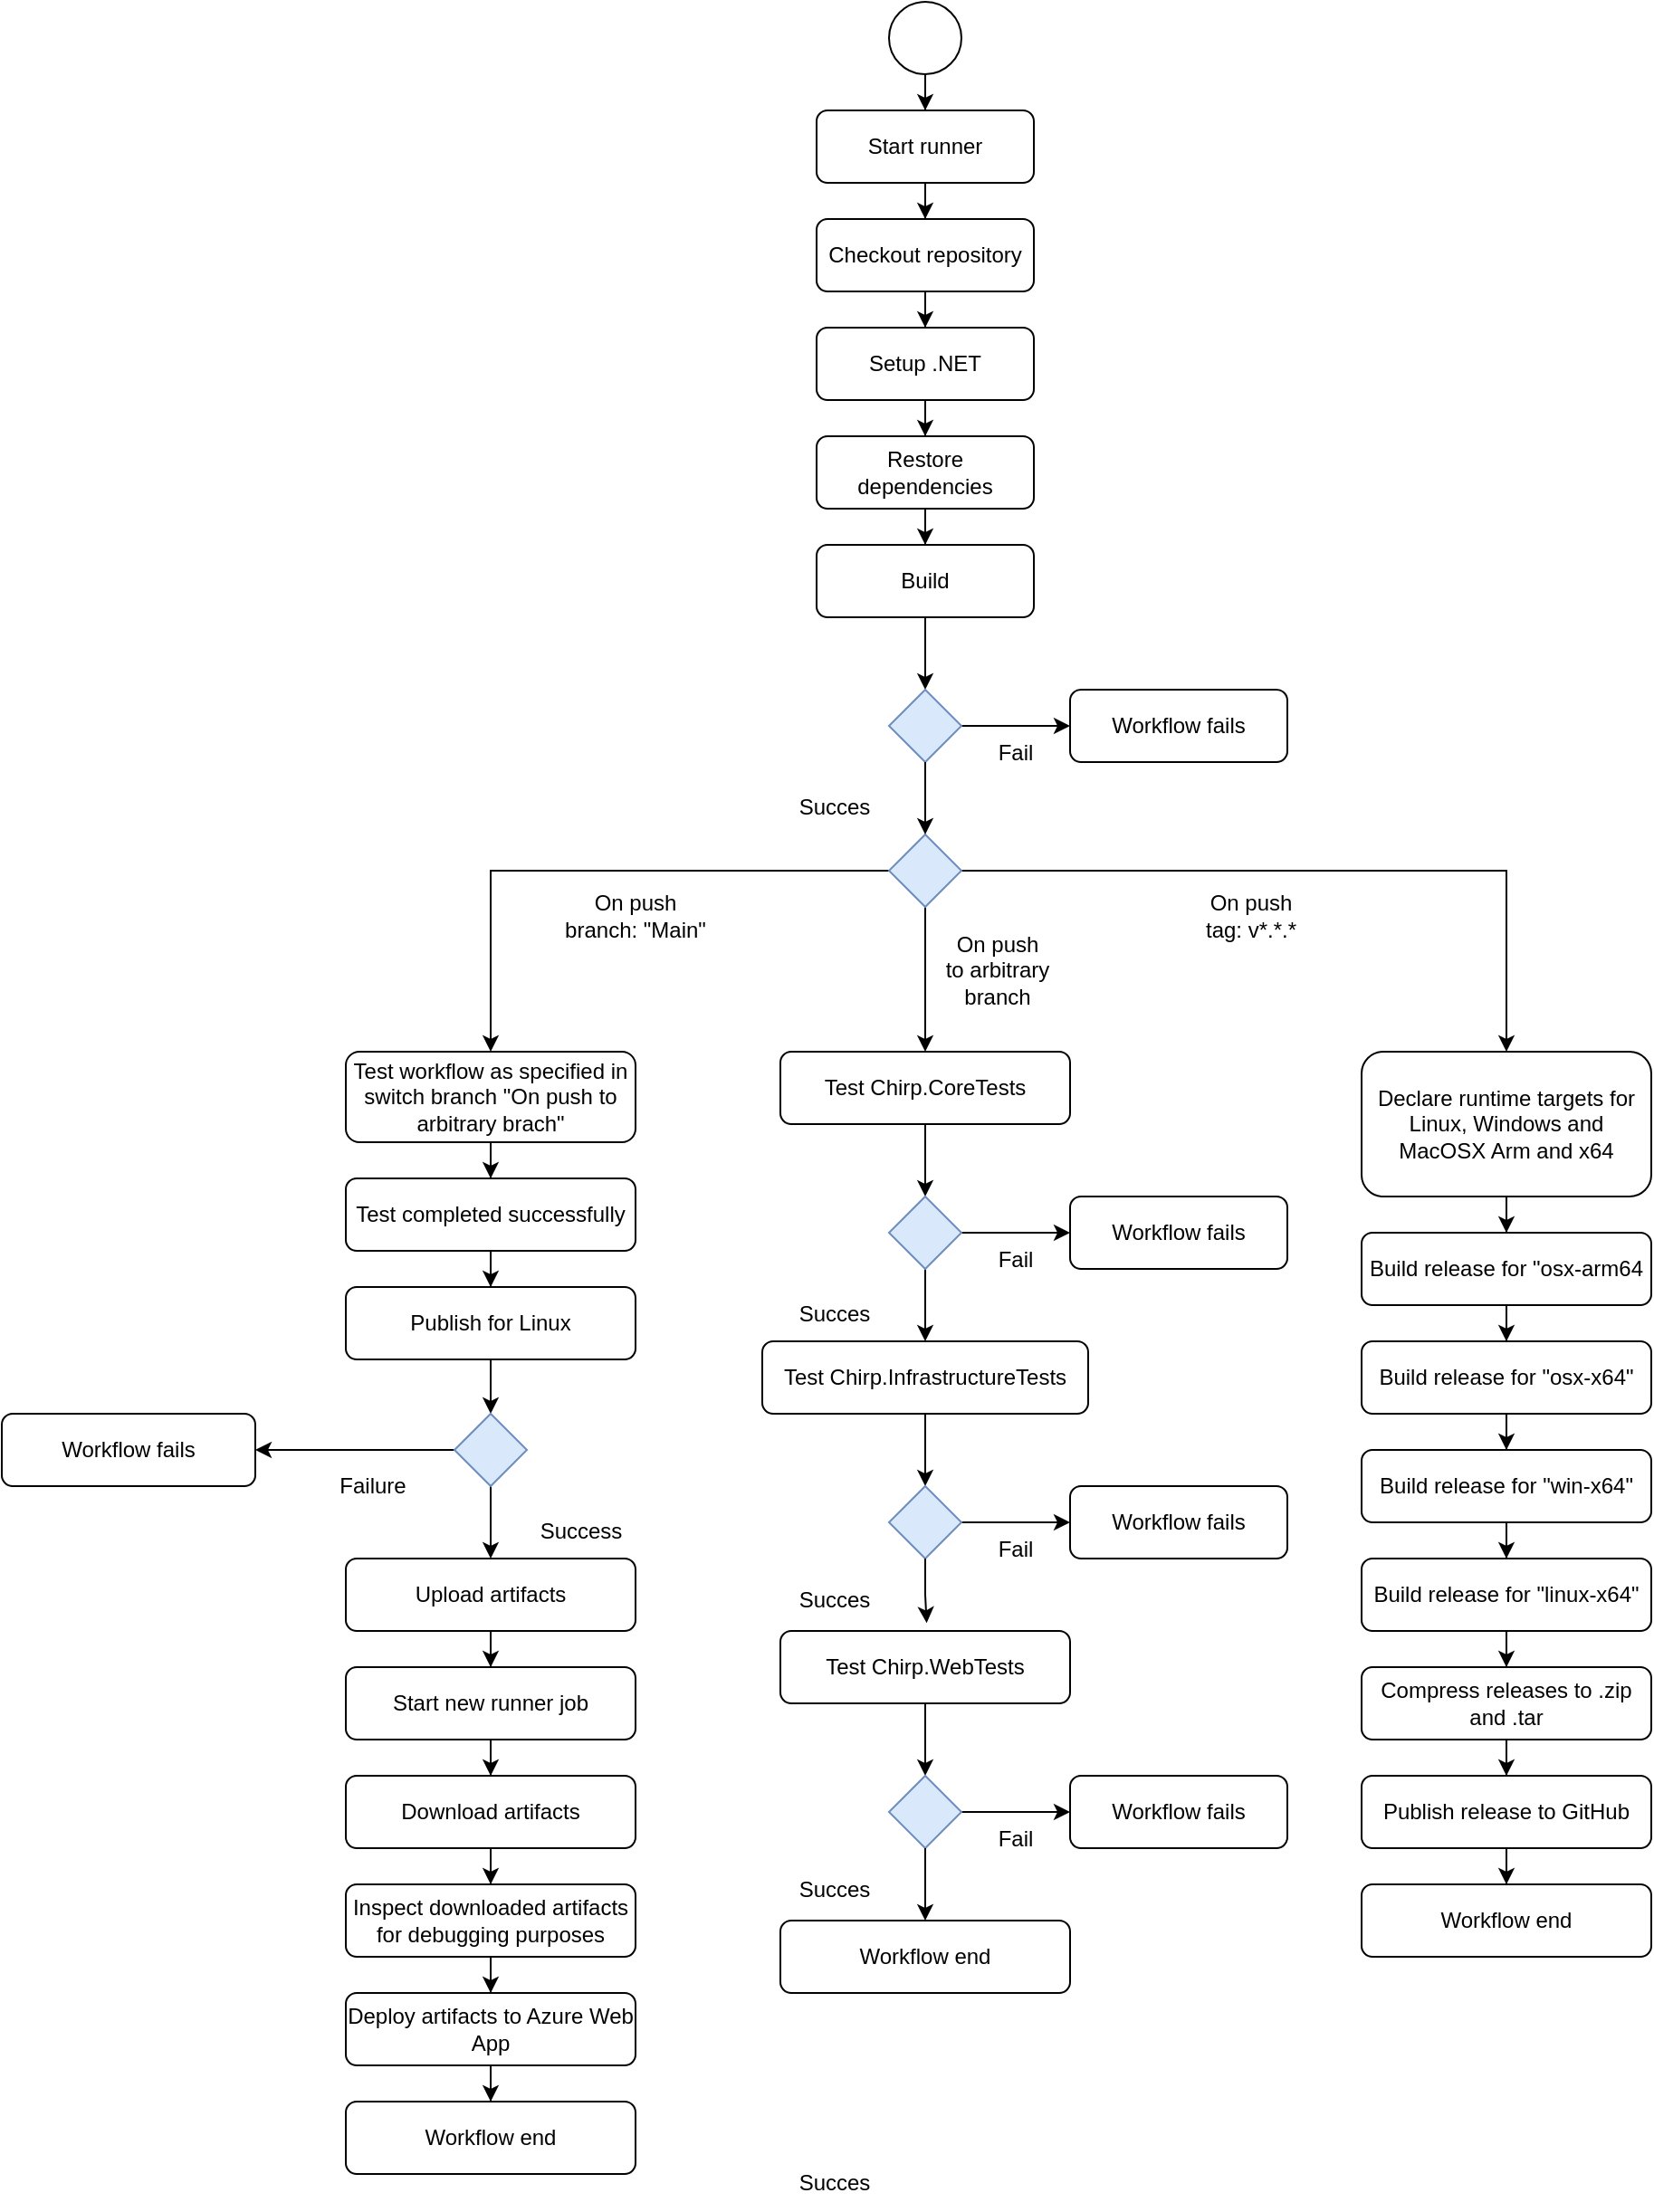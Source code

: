 <mxfile version="22.1.11" type="github">
  <diagram id="C5RBs43oDa-KdzZeNtuy" name="Page-1">
    <mxGraphModel dx="2726" dy="1657" grid="1" gridSize="10" guides="1" tooltips="1" connect="1" arrows="1" fold="1" page="1" pageScale="1" pageWidth="827" pageHeight="1169" math="0" shadow="0">
      <root>
        <mxCell id="WIyWlLk6GJQsqaUBKTNV-0" />
        <mxCell id="WIyWlLk6GJQsqaUBKTNV-1" parent="WIyWlLk6GJQsqaUBKTNV-0" />
        <mxCell id="6M2s1T-CdseFFnocJwDW-27" style="edgeStyle=orthogonalEdgeStyle;rounded=0;orthogonalLoop=1;jettySize=auto;html=1;entryX=0.5;entryY=0;entryDx=0;entryDy=0;" parent="WIyWlLk6GJQsqaUBKTNV-1" source="WIyWlLk6GJQsqaUBKTNV-7" target="6M2s1T-CdseFFnocJwDW-26" edge="1">
          <mxGeometry relative="1" as="geometry">
            <mxPoint x="840" y="230" as="targetPoint" />
          </mxGeometry>
        </mxCell>
        <mxCell id="WIyWlLk6GJQsqaUBKTNV-7" value="Start runner" style="rounded=1;whiteSpace=wrap;html=1;fontSize=12;glass=0;strokeWidth=1;shadow=0;flipV=0;" parent="WIyWlLk6GJQsqaUBKTNV-1" vertex="1">
          <mxGeometry x="780" y="80" width="120" height="40" as="geometry" />
        </mxCell>
        <mxCell id="6M2s1T-CdseFFnocJwDW-54" style="edgeStyle=orthogonalEdgeStyle;rounded=0;orthogonalLoop=1;jettySize=auto;html=1;entryX=0.5;entryY=0;entryDx=0;entryDy=0;" parent="WIyWlLk6GJQsqaUBKTNV-1" source="6M2s1T-CdseFFnocJwDW-0" target="WIyWlLk6GJQsqaUBKTNV-7" edge="1">
          <mxGeometry relative="1" as="geometry" />
        </mxCell>
        <mxCell id="6M2s1T-CdseFFnocJwDW-0" value="" style="ellipse;whiteSpace=wrap;html=1;aspect=fixed;flipV=0;" parent="WIyWlLk6GJQsqaUBKTNV-1" vertex="1">
          <mxGeometry x="820" y="20" width="40" height="40" as="geometry" />
        </mxCell>
        <mxCell id="ra6Grcy_qcLyO9I2bJTa-4" style="edgeStyle=orthogonalEdgeStyle;rounded=0;orthogonalLoop=1;jettySize=auto;html=1;entryX=0.5;entryY=0;entryDx=0;entryDy=0;" edge="1" parent="WIyWlLk6GJQsqaUBKTNV-1" source="6M2s1T-CdseFFnocJwDW-14" target="6M2s1T-CdseFFnocJwDW-34">
          <mxGeometry relative="1" as="geometry" />
        </mxCell>
        <mxCell id="ra6Grcy_qcLyO9I2bJTa-17" style="edgeStyle=orthogonalEdgeStyle;rounded=0;orthogonalLoop=1;jettySize=auto;html=1;" edge="1" parent="WIyWlLk6GJQsqaUBKTNV-1" source="6M2s1T-CdseFFnocJwDW-14" target="6M2s1T-CdseFFnocJwDW-69">
          <mxGeometry relative="1" as="geometry" />
        </mxCell>
        <mxCell id="ra6Grcy_qcLyO9I2bJTa-18" style="edgeStyle=orthogonalEdgeStyle;rounded=0;orthogonalLoop=1;jettySize=auto;html=1;entryX=0.5;entryY=0;entryDx=0;entryDy=0;" edge="1" parent="WIyWlLk6GJQsqaUBKTNV-1" source="6M2s1T-CdseFFnocJwDW-14" target="6M2s1T-CdseFFnocJwDW-108">
          <mxGeometry relative="1" as="geometry" />
        </mxCell>
        <mxCell id="6M2s1T-CdseFFnocJwDW-14" value="" style="rhombus;whiteSpace=wrap;html=1;fillColor=#dae8fc;strokeColor=#6c8ebf;flipV=0;" parent="WIyWlLk6GJQsqaUBKTNV-1" vertex="1">
          <mxGeometry x="820" y="480" width="40" height="40" as="geometry" />
        </mxCell>
        <mxCell id="6M2s1T-CdseFFnocJwDW-18" value="On push branch: &quot;Main&quot;" style="text;html=1;strokeColor=none;fillColor=none;align=center;verticalAlign=middle;whiteSpace=wrap;rounded=0;flipV=0;" parent="WIyWlLk6GJQsqaUBKTNV-1" vertex="1">
          <mxGeometry x="640" y="510" width="80" height="30" as="geometry" />
        </mxCell>
        <mxCell id="6M2s1T-CdseFFnocJwDW-21" value="On push to arbitrary branch" style="text;html=1;strokeColor=none;fillColor=none;align=center;verticalAlign=middle;whiteSpace=wrap;rounded=0;flipV=0;" parent="WIyWlLk6GJQsqaUBKTNV-1" vertex="1">
          <mxGeometry x="850" y="530" width="60" height="50" as="geometry" />
        </mxCell>
        <mxCell id="6M2s1T-CdseFFnocJwDW-19" value="On push tag: v*.*.*" style="text;html=1;strokeColor=none;fillColor=none;align=center;verticalAlign=middle;whiteSpace=wrap;rounded=0;flipV=0;" parent="WIyWlLk6GJQsqaUBKTNV-1" vertex="1">
          <mxGeometry x="990" y="510" width="60" height="30" as="geometry" />
        </mxCell>
        <mxCell id="6M2s1T-CdseFFnocJwDW-29" style="edgeStyle=orthogonalEdgeStyle;rounded=0;orthogonalLoop=1;jettySize=auto;html=1;entryX=0.5;entryY=0;entryDx=0;entryDy=0;" parent="WIyWlLk6GJQsqaUBKTNV-1" source="6M2s1T-CdseFFnocJwDW-26" target="6M2s1T-CdseFFnocJwDW-28" edge="1">
          <mxGeometry relative="1" as="geometry" />
        </mxCell>
        <mxCell id="6M2s1T-CdseFFnocJwDW-26" value="Checkout repository" style="rounded=1;whiteSpace=wrap;html=1;fontSize=12;glass=0;strokeWidth=1;shadow=0;flipV=0;" parent="WIyWlLk6GJQsqaUBKTNV-1" vertex="1">
          <mxGeometry x="780" y="140" width="120" height="40" as="geometry" />
        </mxCell>
        <mxCell id="6M2s1T-CdseFFnocJwDW-31" style="edgeStyle=orthogonalEdgeStyle;rounded=0;orthogonalLoop=1;jettySize=auto;html=1;entryX=0.5;entryY=0;entryDx=0;entryDy=0;" parent="WIyWlLk6GJQsqaUBKTNV-1" source="6M2s1T-CdseFFnocJwDW-28" target="6M2s1T-CdseFFnocJwDW-30" edge="1">
          <mxGeometry relative="1" as="geometry" />
        </mxCell>
        <mxCell id="6M2s1T-CdseFFnocJwDW-28" value="Setup .NET" style="rounded=1;whiteSpace=wrap;html=1;fontSize=12;glass=0;strokeWidth=1;shadow=0;flipV=0;" parent="WIyWlLk6GJQsqaUBKTNV-1" vertex="1">
          <mxGeometry x="780" y="200" width="120" height="40" as="geometry" />
        </mxCell>
        <mxCell id="6M2s1T-CdseFFnocJwDW-33" style="edgeStyle=orthogonalEdgeStyle;rounded=0;orthogonalLoop=1;jettySize=auto;html=1;entryX=0.5;entryY=0;entryDx=0;entryDy=0;" parent="WIyWlLk6GJQsqaUBKTNV-1" source="6M2s1T-CdseFFnocJwDW-30" target="6M2s1T-CdseFFnocJwDW-32" edge="1">
          <mxGeometry relative="1" as="geometry" />
        </mxCell>
        <mxCell id="6M2s1T-CdseFFnocJwDW-30" value="Restore dependencies" style="rounded=1;whiteSpace=wrap;html=1;fontSize=12;glass=0;strokeWidth=1;shadow=0;flipV=0;" parent="WIyWlLk6GJQsqaUBKTNV-1" vertex="1">
          <mxGeometry x="780" y="260" width="120" height="40" as="geometry" />
        </mxCell>
        <mxCell id="6M2s1T-CdseFFnocJwDW-32" value="Build" style="rounded=1;whiteSpace=wrap;html=1;fontSize=12;glass=0;strokeWidth=1;shadow=0;flipV=0;" parent="WIyWlLk6GJQsqaUBKTNV-1" vertex="1">
          <mxGeometry x="780" y="320" width="120" height="40" as="geometry" />
        </mxCell>
        <mxCell id="6M2s1T-CdseFFnocJwDW-41" style="edgeStyle=orthogonalEdgeStyle;rounded=0;orthogonalLoop=1;jettySize=auto;html=1;entryX=0.5;entryY=0;entryDx=0;entryDy=0;" parent="WIyWlLk6GJQsqaUBKTNV-1" source="6M2s1T-CdseFFnocJwDW-34" target="6M2s1T-CdseFFnocJwDW-36" edge="1">
          <mxGeometry relative="1" as="geometry" />
        </mxCell>
        <mxCell id="6M2s1T-CdseFFnocJwDW-34" value="Declare runtime targets for Linux, Windows and MacOSX Arm and x64" style="rounded=1;whiteSpace=wrap;html=1;fontSize=12;glass=0;strokeWidth=1;shadow=0;flipV=0;" parent="WIyWlLk6GJQsqaUBKTNV-1" vertex="1">
          <mxGeometry x="1081" y="600" width="160" height="80" as="geometry" />
        </mxCell>
        <mxCell id="6M2s1T-CdseFFnocJwDW-42" style="edgeStyle=orthogonalEdgeStyle;rounded=0;orthogonalLoop=1;jettySize=auto;html=1;entryX=0.5;entryY=0;entryDx=0;entryDy=0;" parent="WIyWlLk6GJQsqaUBKTNV-1" source="6M2s1T-CdseFFnocJwDW-36" target="6M2s1T-CdseFFnocJwDW-37" edge="1">
          <mxGeometry relative="1" as="geometry" />
        </mxCell>
        <mxCell id="6M2s1T-CdseFFnocJwDW-36" value="Build release for &quot;osx-arm64" style="rounded=1;whiteSpace=wrap;html=1;fontSize=12;glass=0;strokeWidth=1;shadow=0;flipV=0;" parent="WIyWlLk6GJQsqaUBKTNV-1" vertex="1">
          <mxGeometry x="1081" y="700" width="160" height="40" as="geometry" />
        </mxCell>
        <mxCell id="6M2s1T-CdseFFnocJwDW-43" style="edgeStyle=orthogonalEdgeStyle;rounded=0;orthogonalLoop=1;jettySize=auto;html=1;entryX=0.5;entryY=0;entryDx=0;entryDy=0;" parent="WIyWlLk6GJQsqaUBKTNV-1" source="6M2s1T-CdseFFnocJwDW-37" target="6M2s1T-CdseFFnocJwDW-38" edge="1">
          <mxGeometry relative="1" as="geometry" />
        </mxCell>
        <mxCell id="6M2s1T-CdseFFnocJwDW-37" value="Build release for &quot;osx-x64&quot;" style="rounded=1;whiteSpace=wrap;html=1;fontSize=12;glass=0;strokeWidth=1;shadow=0;flipV=0;" parent="WIyWlLk6GJQsqaUBKTNV-1" vertex="1">
          <mxGeometry x="1081" y="760" width="160" height="40" as="geometry" />
        </mxCell>
        <mxCell id="6M2s1T-CdseFFnocJwDW-44" style="edgeStyle=orthogonalEdgeStyle;rounded=0;orthogonalLoop=1;jettySize=auto;html=1;entryX=0.5;entryY=0;entryDx=0;entryDy=0;" parent="WIyWlLk6GJQsqaUBKTNV-1" source="6M2s1T-CdseFFnocJwDW-38" target="6M2s1T-CdseFFnocJwDW-40" edge="1">
          <mxGeometry relative="1" as="geometry" />
        </mxCell>
        <mxCell id="6M2s1T-CdseFFnocJwDW-38" value="Build release for &quot;win-x64&quot;" style="rounded=1;whiteSpace=wrap;html=1;fontSize=12;glass=0;strokeWidth=1;shadow=0;flipV=0;" parent="WIyWlLk6GJQsqaUBKTNV-1" vertex="1">
          <mxGeometry x="1081" y="820" width="160" height="40" as="geometry" />
        </mxCell>
        <mxCell id="6M2s1T-CdseFFnocJwDW-66" style="edgeStyle=orthogonalEdgeStyle;rounded=0;orthogonalLoop=1;jettySize=auto;html=1;entryX=0.5;entryY=0;entryDx=0;entryDy=0;" parent="WIyWlLk6GJQsqaUBKTNV-1" source="6M2s1T-CdseFFnocJwDW-40" target="6M2s1T-CdseFFnocJwDW-45" edge="1">
          <mxGeometry relative="1" as="geometry" />
        </mxCell>
        <mxCell id="6M2s1T-CdseFFnocJwDW-40" value="Build release for &quot;linux-x64&quot;" style="rounded=1;whiteSpace=wrap;html=1;fontSize=12;glass=0;strokeWidth=1;shadow=0;flipV=0;" parent="WIyWlLk6GJQsqaUBKTNV-1" vertex="1">
          <mxGeometry x="1081" y="880" width="160" height="40" as="geometry" />
        </mxCell>
        <mxCell id="6M2s1T-CdseFFnocJwDW-68" style="edgeStyle=orthogonalEdgeStyle;rounded=0;orthogonalLoop=1;jettySize=auto;html=1;entryX=0.5;entryY=0;entryDx=0;entryDy=0;" parent="WIyWlLk6GJQsqaUBKTNV-1" source="6M2s1T-CdseFFnocJwDW-45" target="6M2s1T-CdseFFnocJwDW-67" edge="1">
          <mxGeometry relative="1" as="geometry" />
        </mxCell>
        <mxCell id="6M2s1T-CdseFFnocJwDW-45" value="Compress releases to .zip and .tar" style="rounded=1;whiteSpace=wrap;html=1;fontSize=12;glass=0;strokeWidth=1;shadow=0;flipV=0;" parent="WIyWlLk6GJQsqaUBKTNV-1" vertex="1">
          <mxGeometry x="1081" y="940" width="160" height="40" as="geometry" />
        </mxCell>
        <mxCell id="6M2s1T-CdseFFnocJwDW-47" value="" style="edgeStyle=orthogonalEdgeStyle;rounded=0;orthogonalLoop=1;jettySize=auto;html=1;entryX=0.5;entryY=0;entryDx=0;entryDy=0;" parent="WIyWlLk6GJQsqaUBKTNV-1" source="6M2s1T-CdseFFnocJwDW-32" target="6M2s1T-CdseFFnocJwDW-46" edge="1">
          <mxGeometry relative="1" as="geometry">
            <mxPoint x="1050" y="630" as="sourcePoint" />
            <mxPoint x="1050" y="820" as="targetPoint" />
          </mxGeometry>
        </mxCell>
        <mxCell id="ra6Grcy_qcLyO9I2bJTa-2" style="edgeStyle=orthogonalEdgeStyle;rounded=0;orthogonalLoop=1;jettySize=auto;html=1;" edge="1" parent="WIyWlLk6GJQsqaUBKTNV-1" source="6M2s1T-CdseFFnocJwDW-46" target="6M2s1T-CdseFFnocJwDW-52">
          <mxGeometry relative="1" as="geometry" />
        </mxCell>
        <mxCell id="6M2s1T-CdseFFnocJwDW-46" value="" style="rhombus;whiteSpace=wrap;html=1;fillColor=#dae8fc;strokeColor=#6c8ebf;flipV=0;" parent="WIyWlLk6GJQsqaUBKTNV-1" vertex="1">
          <mxGeometry x="820" y="400" width="40" height="40" as="geometry" />
        </mxCell>
        <mxCell id="6M2s1T-CdseFFnocJwDW-52" value="Workflow fails" style="rounded=1;whiteSpace=wrap;html=1;fontSize=12;glass=0;strokeWidth=1;shadow=0;flipV=0;" parent="WIyWlLk6GJQsqaUBKTNV-1" vertex="1">
          <mxGeometry x="920" y="400" width="120" height="40" as="geometry" />
        </mxCell>
        <mxCell id="6M2s1T-CdseFFnocJwDW-59" value="Fail" style="text;html=1;strokeColor=none;fillColor=none;align=center;verticalAlign=middle;whiteSpace=wrap;rounded=0;flipV=0;" parent="WIyWlLk6GJQsqaUBKTNV-1" vertex="1">
          <mxGeometry x="860" y="420" width="60" height="30" as="geometry" />
        </mxCell>
        <mxCell id="6M2s1T-CdseFFnocJwDW-62" value="Succes" style="text;html=1;strokeColor=none;fillColor=none;align=center;verticalAlign=middle;whiteSpace=wrap;rounded=0;flipV=0;" parent="WIyWlLk6GJQsqaUBKTNV-1" vertex="1">
          <mxGeometry x="760" y="450" width="60" height="30" as="geometry" />
        </mxCell>
        <mxCell id="6M2s1T-CdseFFnocJwDW-162" style="edgeStyle=orthogonalEdgeStyle;rounded=0;orthogonalLoop=1;jettySize=auto;html=1;entryX=0.5;entryY=0;entryDx=0;entryDy=0;" parent="WIyWlLk6GJQsqaUBKTNV-1" source="6M2s1T-CdseFFnocJwDW-67" target="6M2s1T-CdseFFnocJwDW-161" edge="1">
          <mxGeometry relative="1" as="geometry" />
        </mxCell>
        <mxCell id="6M2s1T-CdseFFnocJwDW-67" value="Publish release to GitHub" style="rounded=1;whiteSpace=wrap;html=1;fontSize=12;glass=0;strokeWidth=1;shadow=0;flipV=0;" parent="WIyWlLk6GJQsqaUBKTNV-1" vertex="1">
          <mxGeometry x="1081" y="1000" width="160" height="40" as="geometry" />
        </mxCell>
        <mxCell id="6M2s1T-CdseFFnocJwDW-69" value="Test Chirp.CoreTests" style="rounded=1;whiteSpace=wrap;html=1;fontSize=12;glass=0;strokeWidth=1;shadow=0;flipV=0;" parent="WIyWlLk6GJQsqaUBKTNV-1" vertex="1">
          <mxGeometry x="760" y="600" width="160" height="40" as="geometry" />
        </mxCell>
        <mxCell id="6M2s1T-CdseFFnocJwDW-74" value="Fail" style="text;html=1;strokeColor=none;fillColor=none;align=center;verticalAlign=middle;whiteSpace=wrap;rounded=0;flipV=0;" parent="WIyWlLk6GJQsqaUBKTNV-1" vertex="1">
          <mxGeometry x="860" y="700" width="60" height="30" as="geometry" />
        </mxCell>
        <mxCell id="6M2s1T-CdseFFnocJwDW-76" value="Succes" style="text;html=1;strokeColor=none;fillColor=none;align=center;verticalAlign=middle;whiteSpace=wrap;rounded=0;flipV=0;" parent="WIyWlLk6GJQsqaUBKTNV-1" vertex="1">
          <mxGeometry x="760" y="760" width="60" height="30" as="geometry" />
        </mxCell>
        <mxCell id="6M2s1T-CdseFFnocJwDW-77" value="Workflow fails" style="rounded=1;whiteSpace=wrap;html=1;fontSize=12;glass=0;strokeWidth=1;shadow=0;flipV=0;" parent="WIyWlLk6GJQsqaUBKTNV-1" vertex="1">
          <mxGeometry x="920" y="680" width="120" height="40" as="geometry" />
        </mxCell>
        <mxCell id="6M2s1T-CdseFFnocJwDW-90" style="edgeStyle=orthogonalEdgeStyle;rounded=0;orthogonalLoop=1;jettySize=auto;html=1;entryX=0.5;entryY=0;entryDx=0;entryDy=0;" parent="WIyWlLk6GJQsqaUBKTNV-1" source="6M2s1T-CdseFFnocJwDW-79" target="6M2s1T-CdseFFnocJwDW-81" edge="1">
          <mxGeometry relative="1" as="geometry" />
        </mxCell>
        <mxCell id="6M2s1T-CdseFFnocJwDW-79" value="Test&amp;nbsp;Chirp.InfrastructureTests" style="rounded=1;whiteSpace=wrap;html=1;fontSize=12;glass=0;strokeWidth=1;shadow=0;flipV=0;" parent="WIyWlLk6GJQsqaUBKTNV-1" vertex="1">
          <mxGeometry x="750" y="760" width="180" height="40" as="geometry" />
        </mxCell>
        <mxCell id="ra6Grcy_qcLyO9I2bJTa-10" style="edgeStyle=orthogonalEdgeStyle;rounded=0;orthogonalLoop=1;jettySize=auto;html=1;" edge="1" parent="WIyWlLk6GJQsqaUBKTNV-1" source="6M2s1T-CdseFFnocJwDW-81" target="6M2s1T-CdseFFnocJwDW-89">
          <mxGeometry relative="1" as="geometry" />
        </mxCell>
        <mxCell id="6M2s1T-CdseFFnocJwDW-81" value="" style="rhombus;whiteSpace=wrap;html=1;fillColor=#dae8fc;strokeColor=#6c8ebf;flipV=0;" parent="WIyWlLk6GJQsqaUBKTNV-1" vertex="1">
          <mxGeometry x="820" y="840" width="40" height="40" as="geometry" />
        </mxCell>
        <mxCell id="6M2s1T-CdseFFnocJwDW-84" value="Fail" style="text;html=1;strokeColor=none;fillColor=none;align=center;verticalAlign=middle;whiteSpace=wrap;rounded=0;flipV=0;" parent="WIyWlLk6GJQsqaUBKTNV-1" vertex="1">
          <mxGeometry x="860" y="860" width="60" height="30" as="geometry" />
        </mxCell>
        <mxCell id="6M2s1T-CdseFFnocJwDW-86" value="Succes" style="text;html=1;strokeColor=none;fillColor=none;align=center;verticalAlign=middle;whiteSpace=wrap;rounded=0;flipV=0;" parent="WIyWlLk6GJQsqaUBKTNV-1" vertex="1">
          <mxGeometry x="760" y="885" width="60" height="35" as="geometry" />
        </mxCell>
        <mxCell id="6M2s1T-CdseFFnocJwDW-101" style="edgeStyle=orthogonalEdgeStyle;rounded=0;orthogonalLoop=1;jettySize=auto;html=1;entryX=0.5;entryY=0;entryDx=0;entryDy=0;" parent="WIyWlLk6GJQsqaUBKTNV-1" source="6M2s1T-CdseFFnocJwDW-87" target="6M2s1T-CdseFFnocJwDW-92" edge="1">
          <mxGeometry relative="1" as="geometry" />
        </mxCell>
        <mxCell id="6M2s1T-CdseFFnocJwDW-87" value="Test Chirp.WebTests" style="rounded=1;whiteSpace=wrap;html=1;fontSize=12;glass=0;strokeWidth=1;shadow=0;flipV=0;" parent="WIyWlLk6GJQsqaUBKTNV-1" vertex="1">
          <mxGeometry x="760" y="920" width="160" height="40" as="geometry" />
        </mxCell>
        <mxCell id="6M2s1T-CdseFFnocJwDW-89" value="Workflow fails" style="rounded=1;whiteSpace=wrap;html=1;fontSize=12;glass=0;strokeWidth=1;shadow=0;flipV=0;" parent="WIyWlLk6GJQsqaUBKTNV-1" vertex="1">
          <mxGeometry x="920" y="840" width="120" height="40" as="geometry" />
        </mxCell>
        <mxCell id="ra6Grcy_qcLyO9I2bJTa-9" style="edgeStyle=orthogonalEdgeStyle;rounded=0;orthogonalLoop=1;jettySize=auto;html=1;entryX=0;entryY=0.5;entryDx=0;entryDy=0;" edge="1" parent="WIyWlLk6GJQsqaUBKTNV-1" source="6M2s1T-CdseFFnocJwDW-92" target="6M2s1T-CdseFFnocJwDW-100">
          <mxGeometry relative="1" as="geometry" />
        </mxCell>
        <mxCell id="6M2s1T-CdseFFnocJwDW-92" value="" style="rhombus;whiteSpace=wrap;html=1;fillColor=#dae8fc;strokeColor=#6c8ebf;flipV=0;" parent="WIyWlLk6GJQsqaUBKTNV-1" vertex="1">
          <mxGeometry x="820" y="1000" width="40" height="40" as="geometry" />
        </mxCell>
        <mxCell id="6M2s1T-CdseFFnocJwDW-95" value="Fail" style="text;html=1;strokeColor=none;fillColor=none;align=center;verticalAlign=middle;whiteSpace=wrap;rounded=0;flipV=0;" parent="WIyWlLk6GJQsqaUBKTNV-1" vertex="1">
          <mxGeometry x="860" y="1020" width="60" height="30" as="geometry" />
        </mxCell>
        <mxCell id="6M2s1T-CdseFFnocJwDW-98" value="Succes" style="text;html=1;strokeColor=none;fillColor=none;align=center;verticalAlign=middle;whiteSpace=wrap;rounded=0;flipV=0;" parent="WIyWlLk6GJQsqaUBKTNV-1" vertex="1">
          <mxGeometry x="760" y="1045" width="60" height="35" as="geometry" />
        </mxCell>
        <mxCell id="6M2s1T-CdseFFnocJwDW-100" value="Workflow fails" style="rounded=1;whiteSpace=wrap;html=1;fontSize=12;glass=0;strokeWidth=1;shadow=0;flipV=0;" parent="WIyWlLk6GJQsqaUBKTNV-1" vertex="1">
          <mxGeometry x="920" y="1000" width="120" height="40" as="geometry" />
        </mxCell>
        <mxCell id="6M2s1T-CdseFFnocJwDW-107" style="edgeStyle=orthogonalEdgeStyle;rounded=0;orthogonalLoop=1;jettySize=auto;html=1;entryX=0.5;entryY=0;entryDx=0;entryDy=0;" parent="WIyWlLk6GJQsqaUBKTNV-1" source="6M2s1T-CdseFFnocJwDW-108" target="6M2s1T-CdseFFnocJwDW-110" edge="1">
          <mxGeometry relative="1" as="geometry" />
        </mxCell>
        <mxCell id="6M2s1T-CdseFFnocJwDW-108" value="Test workflow as specified in switch branch &quot;On push to arbitrary brach&quot;" style="rounded=1;whiteSpace=wrap;html=1;fontSize=12;glass=0;strokeWidth=1;shadow=0;flipV=0;" parent="WIyWlLk6GJQsqaUBKTNV-1" vertex="1">
          <mxGeometry x="520" y="600" width="160" height="50" as="geometry" />
        </mxCell>
        <mxCell id="6M2s1T-CdseFFnocJwDW-109" style="edgeStyle=orthogonalEdgeStyle;rounded=0;orthogonalLoop=1;jettySize=auto;html=1;entryX=0.5;entryY=0;entryDx=0;entryDy=0;" parent="WIyWlLk6GJQsqaUBKTNV-1" source="6M2s1T-CdseFFnocJwDW-110" target="6M2s1T-CdseFFnocJwDW-112" edge="1">
          <mxGeometry relative="1" as="geometry" />
        </mxCell>
        <mxCell id="6M2s1T-CdseFFnocJwDW-110" value="Test completed successfully" style="rounded=1;whiteSpace=wrap;html=1;fontSize=12;glass=0;strokeWidth=1;shadow=0;flipV=0;" parent="WIyWlLk6GJQsqaUBKTNV-1" vertex="1">
          <mxGeometry x="520" y="670" width="160" height="40" as="geometry" />
        </mxCell>
        <mxCell id="6M2s1T-CdseFFnocJwDW-111" style="edgeStyle=orthogonalEdgeStyle;rounded=0;orthogonalLoop=1;jettySize=auto;html=1;entryX=0.5;entryY=0;entryDx=0;entryDy=0;" parent="WIyWlLk6GJQsqaUBKTNV-1" source="6M2s1T-CdseFFnocJwDW-112" edge="1" target="6M2s1T-CdseFFnocJwDW-125">
          <mxGeometry relative="1" as="geometry">
            <mxPoint x="600" y="900" as="targetPoint" />
          </mxGeometry>
        </mxCell>
        <mxCell id="6M2s1T-CdseFFnocJwDW-112" value="Publish for Linux" style="rounded=1;whiteSpace=wrap;html=1;fontSize=12;glass=0;strokeWidth=1;shadow=0;flipV=0;" parent="WIyWlLk6GJQsqaUBKTNV-1" vertex="1">
          <mxGeometry x="520" y="730" width="160" height="40" as="geometry" />
        </mxCell>
        <mxCell id="6M2s1T-CdseFFnocJwDW-120" value="" style="edgeStyle=orthogonalEdgeStyle;rounded=0;orthogonalLoop=1;jettySize=auto;html=1;entryX=0.5;entryY=0;entryDx=0;entryDy=0;" parent="WIyWlLk6GJQsqaUBKTNV-1" source="6M2s1T-CdseFFnocJwDW-69" target="6M2s1T-CdseFFnocJwDW-72" edge="1">
          <mxGeometry relative="1" as="geometry">
            <mxPoint x="840" y="630" as="sourcePoint" />
            <mxPoint x="840" y="720" as="targetPoint" />
          </mxGeometry>
        </mxCell>
        <mxCell id="ra6Grcy_qcLyO9I2bJTa-13" style="edgeStyle=orthogonalEdgeStyle;rounded=0;orthogonalLoop=1;jettySize=auto;html=1;entryX=0;entryY=0.5;entryDx=0;entryDy=0;" edge="1" parent="WIyWlLk6GJQsqaUBKTNV-1" source="6M2s1T-CdseFFnocJwDW-72" target="6M2s1T-CdseFFnocJwDW-77">
          <mxGeometry relative="1" as="geometry" />
        </mxCell>
        <mxCell id="ra6Grcy_qcLyO9I2bJTa-15" style="edgeStyle=orthogonalEdgeStyle;rounded=0;orthogonalLoop=1;jettySize=auto;html=1;entryX=0.5;entryY=0;entryDx=0;entryDy=0;" edge="1" parent="WIyWlLk6GJQsqaUBKTNV-1" source="6M2s1T-CdseFFnocJwDW-72" target="6M2s1T-CdseFFnocJwDW-79">
          <mxGeometry relative="1" as="geometry" />
        </mxCell>
        <mxCell id="6M2s1T-CdseFFnocJwDW-72" value="" style="rhombus;whiteSpace=wrap;html=1;fillColor=#dae8fc;strokeColor=#6c8ebf;flipV=0;" parent="WIyWlLk6GJQsqaUBKTNV-1" vertex="1">
          <mxGeometry x="820" y="680" width="40" height="40" as="geometry" />
        </mxCell>
        <mxCell id="ra6Grcy_qcLyO9I2bJTa-0" style="edgeStyle=orthogonalEdgeStyle;rounded=0;orthogonalLoop=1;jettySize=auto;html=1;entryX=0.5;entryY=0;entryDx=0;entryDy=0;" edge="1" parent="WIyWlLk6GJQsqaUBKTNV-1" source="6M2s1T-CdseFFnocJwDW-125" target="6M2s1T-CdseFFnocJwDW-131">
          <mxGeometry relative="1" as="geometry" />
        </mxCell>
        <mxCell id="ra6Grcy_qcLyO9I2bJTa-1" style="edgeStyle=orthogonalEdgeStyle;rounded=0;orthogonalLoop=1;jettySize=auto;html=1;entryX=1;entryY=0.5;entryDx=0;entryDy=0;" edge="1" parent="WIyWlLk6GJQsqaUBKTNV-1" source="6M2s1T-CdseFFnocJwDW-125" target="6M2s1T-CdseFFnocJwDW-126">
          <mxGeometry relative="1" as="geometry" />
        </mxCell>
        <mxCell id="6M2s1T-CdseFFnocJwDW-125" value="" style="rhombus;whiteSpace=wrap;html=1;fillColor=#dae8fc;strokeColor=#6c8ebf;flipV=0;" parent="WIyWlLk6GJQsqaUBKTNV-1" vertex="1">
          <mxGeometry x="580" y="800" width="40" height="40" as="geometry" />
        </mxCell>
        <mxCell id="6M2s1T-CdseFFnocJwDW-126" value="Workflow fails" style="rounded=1;whiteSpace=wrap;html=1;fontSize=12;glass=0;strokeWidth=1;shadow=0;flipV=0;" parent="WIyWlLk6GJQsqaUBKTNV-1" vertex="1">
          <mxGeometry x="330" y="800" width="140" height="40" as="geometry" />
        </mxCell>
        <mxCell id="6M2s1T-CdseFFnocJwDW-129" value="Failure" style="text;html=1;strokeColor=none;fillColor=none;align=center;verticalAlign=middle;whiteSpace=wrap;rounded=0;flipV=0;" parent="WIyWlLk6GJQsqaUBKTNV-1" vertex="1">
          <mxGeometry x="510" y="825" width="50" height="30" as="geometry" />
        </mxCell>
        <mxCell id="6M2s1T-CdseFFnocJwDW-137" style="edgeStyle=orthogonalEdgeStyle;rounded=0;orthogonalLoop=1;jettySize=auto;html=1;entryX=0.5;entryY=0;entryDx=0;entryDy=0;" parent="WIyWlLk6GJQsqaUBKTNV-1" source="6M2s1T-CdseFFnocJwDW-131" target="6M2s1T-CdseFFnocJwDW-136" edge="1">
          <mxGeometry relative="1" as="geometry" />
        </mxCell>
        <mxCell id="6M2s1T-CdseFFnocJwDW-131" value="Upload artifacts" style="rounded=1;whiteSpace=wrap;html=1;fontSize=12;glass=0;strokeWidth=1;shadow=0;flipV=0;" parent="WIyWlLk6GJQsqaUBKTNV-1" vertex="1">
          <mxGeometry x="520" y="880" width="160" height="40" as="geometry" />
        </mxCell>
        <mxCell id="6M2s1T-CdseFFnocJwDW-134" value="Success" style="text;html=1;strokeColor=none;fillColor=none;align=center;verticalAlign=middle;whiteSpace=wrap;rounded=0;flipV=0;" parent="WIyWlLk6GJQsqaUBKTNV-1" vertex="1">
          <mxGeometry x="620" y="850" width="60" height="30" as="geometry" />
        </mxCell>
        <mxCell id="6M2s1T-CdseFFnocJwDW-139" style="edgeStyle=orthogonalEdgeStyle;rounded=0;orthogonalLoop=1;jettySize=auto;html=1;entryX=0.5;entryY=0;entryDx=0;entryDy=0;" parent="WIyWlLk6GJQsqaUBKTNV-1" source="6M2s1T-CdseFFnocJwDW-136" target="6M2s1T-CdseFFnocJwDW-138" edge="1">
          <mxGeometry relative="1" as="geometry" />
        </mxCell>
        <mxCell id="6M2s1T-CdseFFnocJwDW-136" value="Start new runner job" style="rounded=1;whiteSpace=wrap;html=1;fontSize=12;glass=0;strokeWidth=1;shadow=0;flipV=0;" parent="WIyWlLk6GJQsqaUBKTNV-1" vertex="1">
          <mxGeometry x="520" y="940" width="160" height="40" as="geometry" />
        </mxCell>
        <mxCell id="6M2s1T-CdseFFnocJwDW-141" style="edgeStyle=orthogonalEdgeStyle;rounded=0;orthogonalLoop=1;jettySize=auto;html=1;entryX=0.5;entryY=0;entryDx=0;entryDy=0;" parent="WIyWlLk6GJQsqaUBKTNV-1" source="6M2s1T-CdseFFnocJwDW-138" target="6M2s1T-CdseFFnocJwDW-140" edge="1">
          <mxGeometry relative="1" as="geometry" />
        </mxCell>
        <mxCell id="6M2s1T-CdseFFnocJwDW-138" value="Download artifacts" style="rounded=1;whiteSpace=wrap;html=1;fontSize=12;glass=0;strokeWidth=1;shadow=0;flipV=0;" parent="WIyWlLk6GJQsqaUBKTNV-1" vertex="1">
          <mxGeometry x="520" y="1000" width="160" height="40" as="geometry" />
        </mxCell>
        <mxCell id="6M2s1T-CdseFFnocJwDW-143" style="edgeStyle=orthogonalEdgeStyle;rounded=0;orthogonalLoop=1;jettySize=auto;html=1;entryX=0.5;entryY=0;entryDx=0;entryDy=0;" parent="WIyWlLk6GJQsqaUBKTNV-1" source="6M2s1T-CdseFFnocJwDW-140" target="6M2s1T-CdseFFnocJwDW-142" edge="1">
          <mxGeometry relative="1" as="geometry" />
        </mxCell>
        <mxCell id="6M2s1T-CdseFFnocJwDW-140" value="Inspect downloaded artifacts for debugging purposes" style="rounded=1;whiteSpace=wrap;html=1;fontSize=12;glass=0;strokeWidth=1;shadow=0;flipV=0;" parent="WIyWlLk6GJQsqaUBKTNV-1" vertex="1">
          <mxGeometry x="520" y="1060" width="160" height="40" as="geometry" />
        </mxCell>
        <mxCell id="6M2s1T-CdseFFnocJwDW-164" style="edgeStyle=orthogonalEdgeStyle;rounded=0;orthogonalLoop=1;jettySize=auto;html=1;entryX=0.5;entryY=0;entryDx=0;entryDy=0;" parent="WIyWlLk6GJQsqaUBKTNV-1" source="6M2s1T-CdseFFnocJwDW-142" target="6M2s1T-CdseFFnocJwDW-163" edge="1">
          <mxGeometry relative="1" as="geometry" />
        </mxCell>
        <mxCell id="6M2s1T-CdseFFnocJwDW-142" value="Deploy artifacts to Azure Web App" style="rounded=1;whiteSpace=wrap;html=1;fontSize=12;glass=0;strokeWidth=1;shadow=0;flipV=0;" parent="WIyWlLk6GJQsqaUBKTNV-1" vertex="1">
          <mxGeometry x="520" y="1120" width="160" height="40" as="geometry" />
        </mxCell>
        <mxCell id="6M2s1T-CdseFFnocJwDW-158" value="Succes" style="text;html=1;strokeColor=none;fillColor=none;align=center;verticalAlign=middle;whiteSpace=wrap;rounded=0;flipV=0;" parent="WIyWlLk6GJQsqaUBKTNV-1" vertex="1">
          <mxGeometry x="760" y="1210" width="60" height="30" as="geometry" />
        </mxCell>
        <mxCell id="6M2s1T-CdseFFnocJwDW-159" value="Workflow end" style="rounded=1;whiteSpace=wrap;html=1;fontSize=12;glass=0;strokeWidth=1;shadow=0;flipV=0;" parent="WIyWlLk6GJQsqaUBKTNV-1" vertex="1">
          <mxGeometry x="760" y="1080" width="160" height="40" as="geometry" />
        </mxCell>
        <mxCell id="6M2s1T-CdseFFnocJwDW-161" value="Workflow end" style="rounded=1;whiteSpace=wrap;html=1;fontSize=12;glass=0;strokeWidth=1;shadow=0;flipV=0;" parent="WIyWlLk6GJQsqaUBKTNV-1" vertex="1">
          <mxGeometry x="1081" y="1060" width="160" height="40" as="geometry" />
        </mxCell>
        <mxCell id="6M2s1T-CdseFFnocJwDW-163" value="Workflow end" style="rounded=1;whiteSpace=wrap;html=1;fontSize=12;glass=0;strokeWidth=1;shadow=0;flipV=0;" parent="WIyWlLk6GJQsqaUBKTNV-1" vertex="1">
          <mxGeometry x="520" y="1180" width="160" height="40" as="geometry" />
        </mxCell>
        <mxCell id="ra6Grcy_qcLyO9I2bJTa-3" style="edgeStyle=orthogonalEdgeStyle;rounded=0;orthogonalLoop=1;jettySize=auto;html=1;entryX=0.5;entryY=0;entryDx=0;entryDy=0;" edge="1" parent="WIyWlLk6GJQsqaUBKTNV-1" source="6M2s1T-CdseFFnocJwDW-46" target="6M2s1T-CdseFFnocJwDW-14">
          <mxGeometry relative="1" as="geometry" />
        </mxCell>
        <mxCell id="ra6Grcy_qcLyO9I2bJTa-8" style="edgeStyle=orthogonalEdgeStyle;rounded=0;orthogonalLoop=1;jettySize=auto;html=1;entryX=0.5;entryY=0;entryDx=0;entryDy=0;" edge="1" parent="WIyWlLk6GJQsqaUBKTNV-1" source="6M2s1T-CdseFFnocJwDW-92" target="6M2s1T-CdseFFnocJwDW-159">
          <mxGeometry relative="1" as="geometry">
            <mxPoint x="840" y="1076.28" as="targetPoint" />
          </mxGeometry>
        </mxCell>
        <mxCell id="ra6Grcy_qcLyO9I2bJTa-11" style="edgeStyle=orthogonalEdgeStyle;rounded=0;orthogonalLoop=1;jettySize=auto;html=1;entryX=0.505;entryY=-0.109;entryDx=0;entryDy=0;entryPerimeter=0;" edge="1" parent="WIyWlLk6GJQsqaUBKTNV-1" source="6M2s1T-CdseFFnocJwDW-81" target="6M2s1T-CdseFFnocJwDW-87">
          <mxGeometry relative="1" as="geometry" />
        </mxCell>
        <mxCell id="ra6Grcy_qcLyO9I2bJTa-16" value="Succes" style="text;html=1;strokeColor=none;fillColor=none;align=center;verticalAlign=middle;whiteSpace=wrap;rounded=0;flipV=0;" vertex="1" parent="WIyWlLk6GJQsqaUBKTNV-1">
          <mxGeometry x="760" y="730" width="60" height="30" as="geometry" />
        </mxCell>
      </root>
    </mxGraphModel>
  </diagram>
</mxfile>

